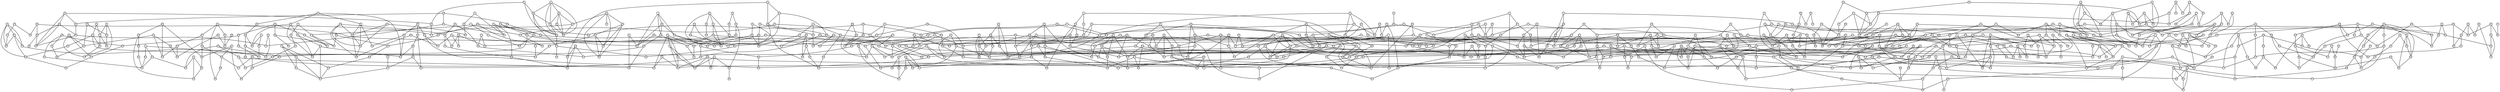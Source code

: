 graph G { 
 size = "100,100"; 
node [shape=circle, fixedsize=true, fontsize=5, height=.15];
0[ pos = "3.2,2.3" ]
1[ pos = "9.5,0.7" ]
2[ pos = "3.8,3.5" ]
3[ pos = "2.1,3.3" ]
4[ pos = "6.6,6.8" ]
5[ pos = "3.5,6.7" ]
6[ pos = "2.1,7" ]
7[ pos = "3.6,9.4" ]
8[ pos = "6,0.3" ]
9[ pos = "7.9,5.9" ]
10[ pos = "9.9,7" ]
11[ pos = "3.1,9" ]
12[ pos = "4.7,3" ]
13[ pos = "3.8,4.9" ]
14[ pos = "8.7,3" ]
15[ pos = "5.1,2" ]
16[ pos = "0.5,4.6" ]
17[ pos = "2.7,9.6" ]
18[ pos = "3.3,4.9" ]
19[ pos = "8.1,5.1" ]
20[ pos = "6.9,1.7" ]
21[ pos = "1.8,4.2" ]
22[ pos = "3.9,0.7" ]
23[ pos = "8.8,5.2" ]
24[ pos = "1,1.9" ]
25[ pos = "1.1,0.9" ]
26[ pos = "8.9,9.5" ]
27[ pos = "5.2,8.8" ]
28[ pos = "2.5,4.2" ]
29[ pos = "3.7,6.5" ]
30[ pos = "7.2,8.8" ]
31[ pos = "3.7,2.9" ]
32[ pos = "8.7,1.6" ]
33[ pos = "2.5,2" ]
34[ pos = "1.7,5.9" ]
35[ pos = "2.4,8.6" ]
36[ pos = "7.6,9.4" ]
37[ pos = "2.8,6.7" ]
38[ pos = "0.1,6.9" ]
39[ pos = "1.9,6.4" ]
40[ pos = "8.8,8.3" ]
41[ pos = "2.5,3" ]
42[ pos = "3,7.7" ]
43[ pos = "1.8,0.7" ]
44[ pos = "1.9,5.6" ]
45[ pos = "7.2,4.3" ]
46[ pos = "4.4,6.1" ]
47[ pos = "7.3,3.1" ]
48[ pos = "7.8,5" ]
49[ pos = "0.4,9.5" ]
50[ pos = "0.9,8" ]
51[ pos = "3.4,3.7" ]
52[ pos = "7.4,1.4" ]
53[ pos = "0.5,7.6" ]
54[ pos = "8.3,7.6" ]
55[ pos = "9.2,7.2" ]
56[ pos = "1.1,1.7" ]
57[ pos = "0.2,4.1" ]
58[ pos = "9.5,2" ]
59[ pos = "4.9,1.4" ]
60[ pos = "7.6,7.3" ]
61[ pos = "5.8,7.3" ]
62[ pos = "3.5,8.3" ]
63[ pos = "5.6,6.5" ]
64[ pos = "3.3,6" ]
65[ pos = "6,9.5" ]
66[ pos = "4,9.4" ]
67[ pos = "3.2,6.7" ]
68[ pos = "6.1,8.9" ]
69[ pos = "4.3,4.4" ]
70[ pos = "6.6,8.7" ]
71[ pos = "1.6,7.7" ]
72[ pos = "0.4,1.8" ]
73[ pos = "7.1,9.9" ]
74[ pos = "9.1,2" ]
75[ pos = "6.6,1.9" ]
76[ pos = "4.5,7.6" ]
77[ pos = "9.2,3.2" ]
78[ pos = "5.9,4.9" ]
79[ pos = "9.7,4.4" ]
80[ pos = "6.1,1" ]
81[ pos = "9.1,0.2" ]
82[ pos = "5.6,2.4" ]
83[ pos = "2.1,1.7" ]
84[ pos = "1.3,6.4" ]
85[ pos = "6.2,3.1" ]
86[ pos = "0.3,3" ]
87[ pos = "6.1,0.7" ]
88[ pos = "0.1,3.2" ]
89[ pos = "5.9,9.2" ]
90[ pos = "0.4,2.5" ]
91[ pos = "1.1,4.9" ]
92[ pos = "0.1,5.6" ]
93[ pos = "3.4,1.2" ]
94[ pos = "0.5,3.1" ]
95[ pos = "0.8,1.8" ]
96[ pos = "9.3,0" ]
97[ pos = "7.2,5" ]
98[ pos = "7.6,9.3" ]
99[ pos = "1.9,4.1" ]
100[ pos = "0.9,8.1" ]
101[ pos = "7.3,1.2" ]
102[ pos = "1.2,8.6" ]
103[ pos = "2,6.5" ]
104[ pos = "1.8,7.9" ]
105[ pos = "5.7,2.2" ]
106[ pos = "5.6,2" ]
107[ pos = "2.3,0.9" ]
108[ pos = "7.6,5.7" ]
109[ pos = "2.1,3.3" ]
110[ pos = "4.1,8.1" ]
111[ pos = "5.2,3.4" ]
112[ pos = "8.1,7.6" ]
113[ pos = "3.6,0.9" ]
114[ pos = "7,5.6" ]
115[ pos = "5.1,7.9" ]
116[ pos = "8.9,7.6" ]
117[ pos = "4.4,5.3" ]
118[ pos = "6.2,6.4" ]
119[ pos = "1.8,8" ]
120[ pos = "9.5,7.5" ]
121[ pos = "5.4,0.3" ]
122[ pos = "4.8,2.9" ]
123[ pos = "1.2,7.6" ]
124[ pos = "8.7,8.5" ]
125[ pos = "1,8" ]
126[ pos = "6.6,1.4" ]
127[ pos = "1.4,0" ]
128[ pos = "4.2,0.3" ]
129[ pos = "0.9,1.2" ]
130[ pos = "5.9,1.2" ]
131[ pos = "4.4,0" ]
132[ pos = "8.8,8.8" ]
133[ pos = "5.4,5" ]
134[ pos = "0.4,2.4" ]
135[ pos = "8.2,5.1" ]
136[ pos = "5.2,8.8" ]
137[ pos = "5.4,0" ]
138[ pos = "1.8,6.6" ]
139[ pos = "7.6,5.7" ]
140[ pos = "0.3,3.8" ]
141[ pos = "3.7,6.9" ]
142[ pos = "5.2,0.3" ]
143[ pos = "2.1,9.5" ]
144[ pos = "0.6,3.1" ]
145[ pos = "5.9,1.7" ]
146[ pos = "9.5,5.5" ]
147[ pos = "1.8,8.4" ]
148[ pos = "4.3,2.4" ]
149[ pos = "8.6,9.9" ]
150[ pos = "4.8,6.9" ]
151[ pos = "5,0" ]
152[ pos = "0.9,5.6" ]
153[ pos = "0,7.9" ]
154[ pos = "7.4,2.9" ]
155[ pos = "3.6,7.7" ]
156[ pos = "6.7,2.5" ]
157[ pos = "9.9,7.2" ]
158[ pos = "8.1,2" ]
159[ pos = "1.9,8.7" ]
160[ pos = "0.3,7.8" ]
161[ pos = "5.7,9.9" ]
162[ pos = "8.6,2.7" ]
163[ pos = "3.5,2.9" ]
164[ pos = "0.3,2.1" ]
165[ pos = "8.1,5.1" ]
166[ pos = "4.2,8.3" ]
167[ pos = "0.4,5.2" ]
168[ pos = "4,5.6" ]
169[ pos = "8.3,6.6" ]
170[ pos = "8.5,2" ]
171[ pos = "4.4,0.5" ]
172[ pos = "4.5,9.5" ]
173[ pos = "7.7,2.6" ]
174[ pos = "6.7,4.8" ]
175[ pos = "6.6,2.3" ]
176[ pos = "7.8,7.5" ]
177[ pos = "7.4,6.4" ]
178[ pos = "5.4,0.9" ]
179[ pos = "9.4,5.7" ]
180[ pos = "8.2,2.7" ]
181[ pos = "6,2.5" ]
182[ pos = "1,6.4" ]
183[ pos = "2.9,5" ]
184[ pos = "2.1,1.2" ]
185[ pos = "1.7,5.8" ]
186[ pos = "8.4,1.3" ]
187[ pos = "6.3,8.2" ]
188[ pos = "0.8,9.2" ]
189[ pos = "6,2.7" ]
190[ pos = "4,7.8" ]
191[ pos = "5,1.9" ]
192[ pos = "5.3,2.4" ]
193[ pos = "8.3,0.7" ]
194[ pos = "8.5,2.9" ]
195[ pos = "1.6,6.8" ]
196[ pos = "5.6,7.7" ]
197[ pos = "4.5,6.7" ]
198[ pos = "4.1,2.6" ]
199[ pos = "6.9,1.4" ]
200[ pos = "3.8,8.6" ]
201[ pos = "7.3,2.3" ]
202[ pos = "5.1,8.8" ]
203[ pos = "5.7,1.1" ]
204[ pos = "8.1,1.7" ]
205[ pos = "3.9,7.3" ]
206[ pos = "9.6,4.1" ]
207[ pos = "9.2,0.1" ]
208[ pos = "1.8,2.8" ]
209[ pos = "6.1,0.3" ]
210[ pos = "5.7,7.7" ]
211[ pos = "2.3,6.6" ]
212[ pos = "5.4,6.8" ]
213[ pos = "8.5,4.8" ]
214[ pos = "9.4,5.4" ]
215[ pos = "6.2,8.5" ]
216[ pos = "9.3,3.5" ]
217[ pos = "6,4.4" ]
218[ pos = "7.6,1.7" ]
219[ pos = "0.8,5.7" ]
220[ pos = "3.4,4.7" ]
221[ pos = "3,8.2" ]
222[ pos = "8.8,7.5" ]
223[ pos = "8.4,5.8" ]
224[ pos = "0.3,4.5" ]
225[ pos = "6.2,1.2" ]
226[ pos = "7.4,3.7" ]
227[ pos = "7.8,2.9" ]
228[ pos = "0.6,1.5" ]
229[ pos = "7.7,5.2" ]
230[ pos = "7,3.9" ]
231[ pos = "3.7,6.3" ]
232[ pos = "2.7,4.9" ]
233[ pos = "5.9,0.3" ]
234[ pos = "6.6,6.7" ]
235[ pos = "1.2,5.3" ]
236[ pos = "1.4,9.4" ]
237[ pos = "8.7,5.5" ]
238[ pos = "6.9,2.3" ]
239[ pos = "6.5,2.4" ]
240[ pos = "2,2.7" ]
241[ pos = "3.7,9.5" ]
242[ pos = "6.5,6.7" ]
243[ pos = "2.4,2.3" ]
244[ pos = "8.3,0.1" ]
245[ pos = "2.7,0.5" ]
246[ pos = "9.2,1.7" ]
247[ pos = "6.8,7.1" ]
248[ pos = "6.6,7.9" ]
249[ pos = "2.6,8.5" ]
250[ pos = "4.7,3.8" ]
251[ pos = "9,1.3" ]
252[ pos = "8.5,7.7" ]
253[ pos = "2,5.4" ]
254[ pos = "0.1,8.6" ]
255[ pos = "3.1,2.1" ]
256[ pos = "6.5,2" ]
257[ pos = "1.6,8.2" ]
258[ pos = "3.9,9.2" ]
259[ pos = "0.5,7.4" ]
260[ pos = "4.5,3.3" ]
261[ pos = "7.9,9" ]
262[ pos = "5,9.9" ]
263[ pos = "6.1,6.8" ]
264[ pos = "7.9,8.8" ]
265[ pos = "5.3,2.6" ]
266[ pos = "7.8,4.3" ]
267[ pos = "9.1,6.3" ]
268[ pos = "7.3,1.2" ]
269[ pos = "7,2.6" ]
270[ pos = "9.8,5.3" ]
271[ pos = "9.9,1.5" ]
272[ pos = "7.3,6.8" ]
273[ pos = "9.8,1.2" ]
274[ pos = "6,0.3" ]
275[ pos = "3.9,5.8" ]
276[ pos = "8.8,1.8" ]
277[ pos = "4.8,9" ]
278[ pos = "7,0.9" ]
279[ pos = "5.9,4.9" ]
280[ pos = "4.9,6.4" ]
281[ pos = "2.7,8" ]
282[ pos = "0.8,1.8" ]
283[ pos = "9.5,3.3" ]
284[ pos = "8.2,1.7" ]
285[ pos = "5.9,3.2" ]
286[ pos = "7,1" ]
287[ pos = "4.8,9.5" ]
288[ pos = "7.8,4.6" ]
289[ pos = "6,9.1" ]
290[ pos = "0.1,9.9" ]
291[ pos = "0.1,9" ]
292[ pos = "6.9,4.9" ]
293[ pos = "3.2,3.9" ]
294[ pos = "1,9.1" ]
295[ pos = "4,1.2" ]
296[ pos = "5.6,6.7" ]
297[ pos = "9.2,1.6" ]
298[ pos = "3.8,8.7" ]
299[ pos = "0.1,2" ]
300[ pos = "5.7,1.2" ]
301[ pos = "5.3,2.7" ]
302[ pos = "2.2,0.1" ]
303[ pos = "7.5,5.3" ]
304[ pos = "4.7,3.5" ]
305[ pos = "9.6,0" ]
306[ pos = "3.4,9.7" ]
307[ pos = "9,0.3" ]
308[ pos = "9.8,7.5" ]
309[ pos = "9.5,0.8" ]
310[ pos = "6.6,3.5" ]
311[ pos = "2,7.4" ]
312[ pos = "5.5,6.4" ]
313[ pos = "4.2,9.3" ]
314[ pos = "0.4,4.3" ]
315[ pos = "6.5,6.1" ]
316[ pos = "0.7,1.8" ]
317[ pos = "4,3" ]
318[ pos = "7.1,1.5" ]
319[ pos = "3.5,7" ]
320[ pos = "5,8.3" ]
321[ pos = "7.1,3.6" ]
322[ pos = "8,1.3" ]
323[ pos = "9.2,7.8" ]
324[ pos = "8.8,8.7" ]
325[ pos = "3.8,0.7" ]
326[ pos = "7.4,1.1" ]
327[ pos = "3.3,2.9" ]
328[ pos = "7.5,2.8" ]
329[ pos = "7.4,3.1" ]
330[ pos = "2.3,4" ]
331[ pos = "9.2,3.1" ]
332[ pos = "5.8,8.5" ]
333[ pos = "1.3,8.2" ]
334[ pos = "0,4.8" ]
335[ pos = "5.2,0.3" ]
336[ pos = "8.3,2.3" ]
337[ pos = "3.9,6.3" ]
338[ pos = "8.9,3.1" ]
339[ pos = "9.3,7.7" ]
340[ pos = "7,8.3" ]
341[ pos = "3.6,9.7" ]
342[ pos = "9.4,7" ]
343[ pos = "2.6,2.2" ]
344[ pos = "9.8,0.1" ]
345[ pos = "5.3,2.1" ]
346[ pos = "9.3,9.8" ]
347[ pos = "0.4,0.3" ]
348[ pos = "3.5,1.7" ]
349[ pos = "8.5,3.5" ]
350[ pos = "1.7,3.8" ]
351[ pos = "9,0" ]
352[ pos = "1.3,3" ]
353[ pos = "1.5,5.4" ]
354[ pos = "1.3,0.8" ]
355[ pos = "3.2,3.6" ]
356[ pos = "4.4,2" ]
357[ pos = "3.3,3.8" ]
358[ pos = "9,1.1" ]
359[ pos = "1.2,4" ]
360[ pos = "1.2,6.6" ]
361[ pos = "1.4,5.7" ]
362[ pos = "1.6,1.8" ]
363[ pos = "6.1,0.3" ]
364[ pos = "8.8,4.6" ]
365[ pos = "3.8,5.7" ]
366[ pos = "3.6,8.1" ]
367[ pos = "5.8,0.2" ]
368[ pos = "1.1,7.3" ]
369[ pos = "5.6,7.6" ]
370[ pos = "3.4,4" ]
371[ pos = "6.4,7.8" ]
372[ pos = "6.1,9.7" ]
373[ pos = "6.8,0.3" ]
374[ pos = "0.9,8.1" ]
375[ pos = "9.6,7.3" ]
376[ pos = "9.9,6.2" ]
377[ pos = "3.1,6.7" ]
378[ pos = "3.2,9.2" ]
379[ pos = "7,2" ]
380[ pos = "9,6" ]
381[ pos = "7.8,7.9" ]
382[ pos = "4.1,8.8" ]
383[ pos = "8.1,0.4" ]
384[ pos = "1.3,8.9" ]
385[ pos = "3.3,9.9" ]
386[ pos = "3,9.7" ]
387[ pos = "7.7,4.3" ]
388[ pos = "9.5,9.8" ]
389[ pos = "4.6,5.6" ]
390[ pos = "7.9,9.4" ]
391[ pos = "8.1,3" ]
392[ pos = "5.6,1.2" ]
393[ pos = "9.7,8.9" ]
394[ pos = "5.6,1.9" ]
395[ pos = "6.1,9.9" ]
396[ pos = "7.9,3.9" ]
397[ pos = "7.8,2.1" ]
398[ pos = "7.9,1.1" ]
399[ pos = "7.7,9.3" ]
400[ pos = "0,1" ]
401[ pos = "9.2,3" ]
402[ pos = "0.8,2.2" ]
403[ pos = "2.5,5.5" ]
404[ pos = "2,2.4" ]
405[ pos = "1.1,5.1" ]
406[ pos = "1.8,4.4" ]
407[ pos = "3.3,7.5" ]
408[ pos = "5.7,3" ]
409[ pos = "1.6,6.5" ]
410[ pos = "4.9,7.7" ]
411[ pos = "1.6,8" ]
412[ pos = "1.7,9.4" ]
413[ pos = "0.1,4.8" ]
414[ pos = "0.5,3.1" ]
415[ pos = "4.1,5.8" ]
416[ pos = "4.1,8.6" ]
417[ pos = "4,4.9" ]
418[ pos = "0.8,6.6" ]
419[ pos = "5.6,8" ]
420[ pos = "9,1.9" ]
421[ pos = "8.3,0.8" ]
422[ pos = "6.4,1.6" ]
423[ pos = "3.5,7.3" ]
424[ pos = "9.8,5.1" ]
425[ pos = "9,9.9" ]
426[ pos = "2.9,0.7" ]
427[ pos = "7.9,9.8" ]
428[ pos = "0.1,3.3" ]
429[ pos = "4.6,5.9" ]
430[ pos = "6.4,4" ]
431[ pos = "6.9,5.7" ]
432[ pos = "2.6,0.9" ]
433[ pos = "0.7,8.6" ]
434[ pos = "7.5,1.5" ]
435[ pos = "6.6,1.7" ]
436[ pos = "3.5,4.9" ]
437[ pos = "7.8,5.1" ]
438[ pos = "1.7,6.5" ]
439[ pos = "2.4,1.5" ]
440[ pos = "1.7,1.4" ]
441[ pos = "6.6,9.8" ]
442[ pos = "7.3,4.5" ]
443[ pos = "4.8,7.5" ]
444[ pos = "7.8,4.6" ]
445[ pos = "8.6,9.4" ]
446[ pos = "8.6,5.5" ]
447[ pos = "5.2,6.4" ]
448[ pos = "1.6,1.1" ]
449[ pos = "5,4.4" ]
450[ pos = "2.6,1.6" ]
451[ pos = "6.1,1.3" ]
452[ pos = "1.7,9.1" ]
453[ pos = "6.4,8.6" ]
454[ pos = "5.7,4" ]
455[ pos = "0.1,2.6" ]
456[ pos = "0.7,6.7" ]
457[ pos = "7.6,8" ]
458[ pos = "6.5,2.4" ]
459[ pos = "0.7,9.5" ]
460[ pos = "2.2,4.5" ]
461[ pos = "9,0.9" ]
462[ pos = "5.2,9.4" ]
463[ pos = "2.5,6.9" ]
464[ pos = "0.5,7.6" ]
465[ pos = "1.3,8.3" ]
466[ pos = "4.4,2.6" ]
467[ pos = "4.9,1.4" ]
468[ pos = "7,6.5" ]
469[ pos = "0,2.7" ]
470[ pos = "5.8,5.4" ]
471[ pos = "0.5,6.5" ]
472[ pos = "7.3,8.1" ]
473[ pos = "9.7,3.8" ]
474[ pos = "5.7,0.5" ]
475[ pos = "3.4,7.9" ]
476[ pos = "5,7.6" ]
477[ pos = "4,0.3" ]
478[ pos = "2.2,6.6" ]
479[ pos = "2.4,7.9" ]
480[ pos = "9.4,8.9" ]
481[ pos = "6.2,3.8" ]
482[ pos = "1.5,6.3" ]
483[ pos = "5.2,8.5" ]
484[ pos = "8.1,5.3" ]
485[ pos = "6.4,3.9" ]
486[ pos = "0.7,6.9" ]
487[ pos = "5.6,3.2" ]
488[ pos = "0.2,5.3" ]
489[ pos = "7.1,5.9" ]
490[ pos = "5.8,5.7" ]
491[ pos = "9.1,6.1" ]
492[ pos = "8.5,3.1" ]
493[ pos = "1.6,0.7" ]
494[ pos = "4.9,4" ]
495[ pos = "8.6,4.3" ]
496[ pos = "2.9,0" ]
497[ pos = "8.2,9.6" ]
498[ pos = "6.4,8.6" ]
499[ pos = "3.4,9.7" ]
500[ pos = "3.9,5" ]
501[ pos = "3.6,9.8" ]
502[ pos = "2,9.2" ]
503[ pos = "3.1,7.4" ]
504[ pos = "4.5,5.4" ]
505[ pos = "8.6,5.6" ]
506[ pos = "1.1,7.7" ]
507[ pos = "6.9,4.8" ]
508[ pos = "6,3.7" ]
509[ pos = "5.5,1" ]
510[ pos = "2.9,4.1" ]
511[ pos = "5.3,1" ]
512[ pos = "9.3,8.7" ]
513[ pos = "0.6,0.9" ]
514[ pos = "7.4,9.2" ]
515[ pos = "0.6,6.5" ]
516[ pos = "4.3,4.2" ]
517[ pos = "1.6,1.5" ]
518[ pos = "8.6,9.9" ]
519[ pos = "8.9,8.4" ]
520[ pos = "5.3,7.5" ]
521[ pos = "9.2,1.6" ]
522[ pos = "0.4,1.3" ]
523[ pos = "6.4,6.5" ]
524[ pos = "5,7.1" ]
525[ pos = "7.5,7.9" ]
526[ pos = "1.2,8" ]
527[ pos = "8.9,5.7" ]
528[ pos = "6.8,4.7" ]
529[ pos = "6.7,9.4" ]
530[ pos = "4,7.3" ]
531[ pos = "5.9,8.3" ]
532[ pos = "6.8,7.5" ]
533[ pos = "9.8,5.4" ]
534[ pos = "7.4,8.7" ]
535[ pos = "3.8,7.9" ]
536[ pos = "1.5,8.2" ]
537[ pos = "9.5,1.9" ]
538[ pos = "9.5,1.1" ]
539[ pos = "8.4,4.5" ]
540[ pos = "8.2,1.1" ]
541[ pos = "2.4,9.4" ]
542[ pos = "9.2,6.5" ]
543[ pos = "5.2,1.2" ]
544[ pos = "1.3,7.1" ]
545[ pos = "0.6,5.3" ]
546[ pos = "4.4,6.5" ]
547[ pos = "3.6,1.2" ]
548[ pos = "9.3,8.6" ]
549[ pos = "1.9,1.9" ]
550[ pos = "7.3,5.7" ]
551[ pos = "9.9,4" ]
552[ pos = "4,9.4" ]
553[ pos = "6,8.7" ]
554[ pos = "0.6,9.6" ]
555[ pos = "3.3,8.8" ]
556[ pos = "6,0.9" ]
557[ pos = "3.5,5.2" ]
558[ pos = "7.5,3.9" ]
559[ pos = "1.6,4" ]
560[ pos = "1,2.2" ]
561[ pos = "4.5,0.6" ]
562[ pos = "3.9,8.1" ]
563[ pos = "1.9,8.4" ]
564[ pos = "1.9,3.8" ]
565[ pos = "0.4,9.2" ]
566[ pos = "4.7,0.3" ]
567[ pos = "3.3,3.9" ]
568[ pos = "4.9,4.5" ]
569[ pos = "2.7,0.7" ]
570[ pos = "9.3,1.2" ]
571[ pos = "9.6,5.3" ]
572[ pos = "2.1,8.3" ]
573[ pos = "5.7,4.8" ]
574[ pos = "2.2,7.3" ]
575[ pos = "8.8,8.4" ]
576[ pos = "4.7,3.3" ]
577[ pos = "9,3.9" ]
578[ pos = "6.6,6.1" ]
579[ pos = "2.3,8.5" ]
580[ pos = "5.1,7.9" ]
581[ pos = "3,9.9" ]
582[ pos = "8.2,1.5" ]
583[ pos = "9,8.4" ]
584[ pos = "1.2,6.9" ]
585[ pos = "9.1,0.5" ]
586[ pos = "8.1,3.9" ]
587[ pos = "5.9,0.3" ]
588[ pos = "2.2,1.6" ]
589[ pos = "5.1,9.6" ]
590[ pos = "4.2,9.2" ]
591[ pos = "3.2,8.9" ]
592[ pos = "7.7,2.3" ]
593[ pos = "2.8,4.4" ]
594[ pos = "3.6,0.4" ]
595[ pos = "8.1,8.8" ]
596[ pos = "8.3,1.1" ]
597[ pos = "3.9,1.8" ]
598[ pos = "7.8,8.1" ]
599[ pos = "0.2,9" ]
600[ pos = "5.1,9.3" ]
601[ pos = "9.6,3.2" ]
602[ pos = "8.5,0.7" ]
603[ pos = "8.7,0.7" ]
604[ pos = "7.5,9.1" ]
605[ pos = "0.4,1.7" ]
606[ pos = "8.3,3.6" ]
607[ pos = "5.9,1.2" ]
608[ pos = "1.1,8.7" ]
609[ pos = "0.8,0" ]
610[ pos = "4.3,9" ]
611[ pos = "4,2.7" ]
612[ pos = "5.3,7.9" ]
613[ pos = "9.7,3.2" ]
614[ pos = "1.2,9.9" ]
615[ pos = "7.4,6.3" ]
616[ pos = "4.4,7" ]
617[ pos = "4.8,2.9" ]
618[ pos = "2.9,3.5" ]
619[ pos = "8.9,0.5" ]
620[ pos = "2.6,4.5" ]
621[ pos = "2.2,6.1" ]
622[ pos = "3.3,8.1" ]
623[ pos = "7.4,9.7" ]
624[ pos = "2.1,3.4" ]
625[ pos = "9.7,6.4" ]
626[ pos = "2.4,3.7" ]
627[ pos = "4.3,3" ]
628[ pos = "6.8,4" ]
629[ pos = "6.2,8" ]
630[ pos = "9.1,3.6" ]
631[ pos = "9.6,8.8" ]
632[ pos = "5.9,4.4" ]
633[ pos = "1.7,8.8" ]
634[ pos = "3.1,5.8" ]
635[ pos = "4.5,1" ]
636[ pos = "0.3,6.8" ]
637[ pos = "2.3,3.7" ]
638[ pos = "0.1,4.9" ]
639[ pos = "3.4,7.4" ]
640[ pos = "8.4,3.1" ]
641[ pos = "9.1,0.8" ]
642[ pos = "2,3.4" ]
643[ pos = "9,4" ]
644[ pos = "2.7,5.2" ]
645[ pos = "7.2,1.8" ]
646[ pos = "4.1,6.8" ]
647[ pos = "0.6,5.2" ]
648[ pos = "6.4,7.6" ]
649[ pos = "9.2,4.8" ]
650[ pos = "3.4,3.8" ]
651[ pos = "5.8,9" ]
652[ pos = "5.8,3.3" ]
653[ pos = "2.7,1.1" ]
654[ pos = "8.3,1.3" ]
655[ pos = "8.6,6.7" ]
656[ pos = "4.4,7.7" ]
657[ pos = "2.7,1.6" ]
658[ pos = "1.1,1.8" ]
659[ pos = "5.6,9" ]
660[ pos = "2.2,8" ]
661[ pos = "0.9,1.5" ]
662[ pos = "4.9,6.7" ]
663[ pos = "6.7,6.5" ]
664[ pos = "9.5,1.2" ]
665[ pos = "6.5,8.2" ]
666[ pos = "5,7.5" ]
667[ pos = "7.2,0.8" ]
668[ pos = "0.9,9.9" ]
669[ pos = "1.9,9.2" ]
670[ pos = "1.2,5.7" ]
671[ pos = "1.1,0.8" ]
672[ pos = "3.4,9" ]
673[ pos = "7.6,9.8" ]
674[ pos = "6,8.4" ]
675[ pos = "8.8,3.5" ]
676[ pos = "6.4,4.9" ]
677[ pos = "5,6.5" ]
678[ pos = "6.9,7" ]
679[ pos = "8.3,6.4" ]
680[ pos = "8.2,4.8" ]
681[ pos = "4.6,8.4" ]
682[ pos = "2.4,1.8" ]
683[ pos = "9.2,3.3" ]
684[ pos = "6.9,6.3" ]
685[ pos = "7.7,8.1" ]
686[ pos = "2.1,4" ]
687[ pos = "4.1,0.7" ]
688[ pos = "8.2,6.9" ]
689[ pos = "0.5,9.5" ]
690[ pos = "5.3,4.6" ]
691[ pos = "3,1.8" ]
692[ pos = "4.7,3.2" ]
693[ pos = "8.3,1.6" ]
694[ pos = "5.4,1.8" ]
695[ pos = "8.1,8.8" ]
696[ pos = "6.7,2.7" ]
697[ pos = "7.2,9.1" ]
698[ pos = "9.8,1.6" ]
699[ pos = "7.6,6.7" ]
700[ pos = "3.2,5.3" ]
701[ pos = "0.1,0.5" ]
702[ pos = "4.5,4.2" ]
703[ pos = "1.2,7.9" ]
704[ pos = "6.4,7" ]
705[ pos = "7.4,1.7" ]
706[ pos = "1.6,5.6" ]
707[ pos = "8.7,6.3" ]
708[ pos = "8.9,2.3" ]
709[ pos = "3.2,9.5" ]
710[ pos = "4.1,1.3" ]
711[ pos = "8.4,0.8" ]
712[ pos = "4,0.8" ]
713[ pos = "9.9,3.8" ]
714[ pos = "2.5,2.7" ]
715[ pos = "5.8,0.9" ]
716[ pos = "8,5.9" ]
717[ pos = "1.4,7.7" ]
718[ pos = "5.3,2.6" ]
719[ pos = "5.7,1.7" ]
720[ pos = "4.8,3.1" ]
721[ pos = "3.5,1.6" ]
722[ pos = "8.8,2.2" ]
723[ pos = "3.2,2.9" ]
724[ pos = "9.7,6.4" ]
725[ pos = "7.6,3.9" ]
726[ pos = "7.7,1.2" ]
727[ pos = "4.7,6.9" ]
728[ pos = "2.1,9.9" ]
729[ pos = "6,9.8" ]
730[ pos = "2.6,1.8" ]
731[ pos = "0.7,5.9" ]
732[ pos = "7.7,2.1" ]
733[ pos = "3.6,8.2" ]
734[ pos = "9.9,4.5" ]
735[ pos = "0,4.8" ]
736[ pos = "2.9,8.7" ]
737[ pos = "6.4,6.9" ]
738[ pos = "6.1,9.6" ]
739[ pos = "9.8,5.9" ]
740[ pos = "6,2.6" ]
741[ pos = "9.8,8.9" ]
742[ pos = "3.9,9.7" ]
743[ pos = "5.9,6" ]
744[ pos = "9.6,1.9" ]
745[ pos = "1,2.3" ]
746[ pos = "8.9,1.7" ]
747[ pos = "3.4,6.6" ]
748[ pos = "9,2.2" ]
749[ pos = "4.8,8.9" ]
750[ pos = "6.8,0" ]
751[ pos = "3.7,9.7" ]
752[ pos = "8.7,5.4" ]
753[ pos = "6.6,4.9" ]
754[ pos = "5,1.6" ]
755[ pos = "6,6.3" ]
756[ pos = "4.2,5.8" ]
757[ pos = "5.2,3.3" ]
758[ pos = "5.5,6.3" ]
759[ pos = "9.3,0.4" ]
760[ pos = "8.2,0.3" ]
761[ pos = "2.7,7.1" ]
762[ pos = "7.2,1.3" ]
763[ pos = "8.9,6.2" ]
764[ pos = "3.5,9" ]
765[ pos = "5.2,0.3" ]
766[ pos = "9,4.1" ]
767[ pos = "5.2,3" ]
768[ pos = "4.7,1.8" ]
769[ pos = "3.1,5" ]
770[ pos = "8.6,9.1" ]
771[ pos = "1.3,8.1" ]
772[ pos = "4.9,1.7" ]
773[ pos = "1.4,5.6" ]
774[ pos = "8.1,6" ]
775[ pos = "6,1.5" ]
776[ pos = "1.5,3.9" ]
777[ pos = "3.9,8.8" ]
778[ pos = "5.2,8" ]
779[ pos = "0.2,8.8" ]
780[ pos = "7,0.6" ]
781[ pos = "4.3,1.3" ]
782[ pos = "4.8,9.6" ]
783[ pos = "4.3,9.5" ]
784[ pos = "6.6,2.6" ]
785[ pos = "4.5,5.3" ]
786[ pos = "1.7,1" ]
787[ pos = "3.4,1.8" ]
788[ pos = "8,0" ]
789[ pos = "7.4,6.1" ]
790[ pos = "1.2,8.7" ]
791[ pos = "2.8,2.8" ]
792[ pos = "7.8,6.7" ]
793[ pos = "6.8,3.1" ]
794[ pos = "4.8,7" ]
795[ pos = "7.1,7" ]
796[ pos = "7.7,6.6" ]
797[ pos = "8.3,7.7" ]
798[ pos = "6.2,7.8" ]
799[ pos = "2.4,2.9" ]
800[ pos = "0.4,7" ]
801[ pos = "3.4,2.1" ]
802[ pos = "3.2,2" ]
803[ pos = "9.1,1.2" ]
804[ pos = "2,1.8" ]
805[ pos = "2.5,3.3" ]
806[ pos = "0.5,5.4" ]
807[ pos = "1.3,8.3" ]
808[ pos = "2.1,8.1" ]
809[ pos = "6.6,2.1" ]
810[ pos = "0.3,8.9" ]
811[ pos = "9.2,8" ]
812[ pos = "5.6,2.7" ]
813[ pos = "0.9,7" ]
814[ pos = "0.6,3.4" ]
815[ pos = "9.9,1" ]
816[ pos = "5.6,8.5" ]
817[ pos = "8.4,8.8" ]
818[ pos = "0.5,7.5" ]
819[ pos = "5.3,7.8" ]
820[ pos = "9.3,7.8" ]
821[ pos = "6.3,5" ]
822[ pos = "3.2,7.6" ]
823[ pos = "8.6,0.6" ]
824[ pos = "0.9,0.4" ]
825[ pos = "7.9,1.2" ]
826[ pos = "9.4,7.1" ]
827[ pos = "4.5,0.2" ]
828[ pos = "9.9,5.4" ]
829[ pos = "7.2,5.7" ]
830[ pos = "8.8,2.4" ]
831[ pos = "6.7,4.4" ]
832[ pos = "0.9,0.3" ]
833[ pos = "8.5,6.7" ]
834[ pos = "3.1,3.8" ]
835[ pos = "4.5,7.6" ]
836[ pos = "1.6,6" ]
837[ pos = "2.7,0.1" ]
838[ pos = "3.6,1.3" ]
839[ pos = "5.9,4.5" ]
840[ pos = "6.9,3.8" ]
841[ pos = "0.9,6.3" ]
842[ pos = "1,5.4" ]
843[ pos = "1.7,6.1" ]
844[ pos = "0.9,4.2" ]
845[ pos = "1.8,4.9" ]
846[ pos = "6.6,3.7" ]
847[ pos = "9.4,2.7" ]
848[ pos = "9.3,3.1" ]
849[ pos = "4.6,2.4" ]
0--255;
0--723;
0--801;
1--309;
1--759;
2--51;
2--317;
2--516;
3--109;
3--208;
3--624;
3--805;
4--234;
4--247;
4--737;
5--29;
5--141;
5--747;
6--463;
6--478;
6--574;
7--241;
7--258;
7--764;
8--209;
8--233;
8--274;
8--363;
8--587;
9--108;
9--139;
9--716;
10--157;
10--625;
10--724;
11--378;
11--591;
12--122;
12--617;
12--720;
13--436;
13--500;
14--194;
14--338;
14--492;
15--191;
15--345;
16--224;
17--386;
17--541;
18--436;
18--769;
19--135;
19--165;
19--437;
19--484;
20--318;
20--435;
20--645;
21--99;
21--406;
21--559;
22--325;
22--477;
22--712;
23--213;
23--649;
23--752;
24--95;
24--282;
24--560;
24--658;
25--129;
25--671;
26--425;
26--445;
27--136;
27--202;
27--483;
27--659;
28--330;
28--620;
29--231;
30--340;
30--534;
30--697;
31--163;
31--317;
32--693;
32--746;
33--343;
33--682;
33--730;
34--185;
34--836;
35--249;
35--579;
36--98;
36--623;
37--377;
37--463;
38--636;
39--103;
39--138;
39--621;
39--843;
40--252;
40--575;
41--799;
41--805;
42--281;
42--822;
43--107;
43--302;
43--493;
43--786;
44--185;
44--253;
45--230;
45--442;
46--429;
46--546;
46--756;
47--321;
47--329;
47--793;
48--288;
48--437;
48--444;
49--290;
49--565;
49--689;
50--53;
50--100;
50--125;
50--374;
50--464;
51--650;
52--101;
52--268;
52--434;
53--160;
53--464;
53--818;
54--112;
54--797;
55--222;
55--826;
56--658;
56--661;
57--140;
57--314;
58--74;
58--537;
59--467;
59--543;
59--635;
59--754;
60--176;
60--272;
61--263;
61--369;
62--200;
62--622;
62--733;
63--296;
63--312;
63--755;
64--231;
64--365;
64--634;
65--89;
65--738;
66--241;
66--258;
66--313;
66--552;
67--377;
67--747;
68--289;
68--553;
69--417;
69--516;
70--453;
70--498;
70--529;
71--104;
71--311;
71--717;
72--164;
72--316;
72--605;
73--441;
73--623;
74--420;
74--748;
75--256;
75--435;
76--443;
76--656;
76--835;
77--331;
77--683;
78--279;
78--470;
78--573;
78--821;
79--206;
79--649;
79--734;
80--130;
80--225;
80--556;
80--607;
81--207;
81--307;
81--759;
82--105;
82--181;
82--192;
82--812;
83--440;
83--588;
83--804;
84--360;
84--482;
85--189;
85--285;
85--310;
86--88;
86--94;
86--414;
86--469;
87--209;
87--363;
87--556;
88--428;
89--289;
89--651;
90--134;
90--455;
91--405;
92--488;
93--426;
93--547;
93--653;
94--144;
94--414;
95--282;
95--316;
95--661;
96--207;
96--305;
97--292;
97--303;
98--399;
98--604;
99--686;
100--374;
100--433;
101--268;
101--326;
101--762;
102--465;
102--790;
102--807;
103--478;
104--119;
105--106;
106--345;
106--394;
107--184;
107--432;
108--139;
108--303;
108--550;
109--208;
109--624;
109--805;
110--166;
110--190;
110--562;
111--757;
112--176;
112--688;
113--325;
113--547;
114--431;
114--829;
115--410;
115--580;
115--778;
116--222;
116--323;
117--168;
117--417;
117--785;
118--263;
118--523;
118--755;
119--411;
119--808;
120--339;
120--375;
121--137;
121--142;
121--335;
121--474;
121--765;
122--617;
122--767;
123--368;
123--506;
123--717;
124--324;
124--575;
125--526;
126--199;
126--225;
126--422;
127--493;
127--832;
128--171;
128--477;
129--513;
129--661;
130--300;
130--451;
130--607;
131--827;
132--324;
132--770;
133--573;
133--690;
134--164;
134--402;
135--165;
135--680;
136--202;
136--483;
136--659;
138--195;
138--438;
139--303;
139--550;
140--814;
141--205;
141--319;
141--646;
142--151;
142--335;
142--765;
143--502;
143--541;
143--728;
144--352;
144--414;
144--814;
145--719;
145--775;
146--179;
146--214;
146--571;
147--257;
147--563;
148--198;
148--356;
148--466;
149--425;
149--497;
149--518;
150--662;
150--727;
150--794;
151--335;
151--566;
151--765;
152--219;
152--670;
152--842;
153--160;
153--254;
154--269;
154--328;
154--329;
155--475;
155--535;
155--639;
156--238;
156--239;
156--458;
156--784;
157--375;
158--204;
158--336;
158--397;
159--563;
159--633;
160--464;
161--589;
161--729;
162--194;
162--830;
163--327;
164--299;
165--437;
165--484;
166--416;
166--681;
167--488;
167--647;
168--365;
168--415;
169--679;
169--688;
169--833;
170--276;
170--336;
170--722;
171--561;
171--687;
171--827;
172--287;
172--783;
173--328;
173--592;
174--528;
174--753;
175--239;
175--458;
175--809;
176--381;
177--468;
177--615;
177--699;
177--796;
178--509;
178--511;
179--491;
179--739;
180--194;
180--336;
180--391;
181--239;
181--458;
181--740;
182--360;
182--418;
182--841;
183--232;
183--644;
183--769;
184--440;
184--588;
185--706;
186--654;
187--215;
187--629;
187--665;
188--294;
188--459;
188--565;
189--740;
189--812;
190--530;
190--535;
190--656;
191--772;
192--265;
192--345;
192--718;
193--383;
193--421;
194--492;
195--584;
196--210;
196--369;
196--419;
196--819;
197--546;
197--727;
198--611;
199--318;
200--298;
201--238;
201--592;
202--749;
203--300;
203--509;
203--715;
204--284;
205--423;
205--530;
206--551;
206--766;
207--351;
208--240;
208--352;
209--274;
209--363;
209--373;
210--798;
211--463;
211--478;
212--296;
212--524;
213--364;
213--539;
213--680;
215--453;
215--498;
215--553;
215--674;
216--283;
216--473;
216--630;
216--683;
217--430;
217--632;
218--434;
218--705;
218--732;
219--731;
219--806;
220--370;
220--436;
221--249;
221--281;
221--622;
222--252;
223--505;
223--707;
223--774;
224--314;
224--413;
225--451;
226--321;
226--558;
227--328;
227--391;
228--316;
228--522;
228--605;
228--661;
229--303;
229--437;
230--628;
230--840;
231--337;
232--620;
233--274;
233--367;
233--474;
233--587;
234--242;
234--663;
235--353;
235--405;
235--842;
236--294;
236--412;
236--614;
237--446;
237--527;
237--752;
238--269;
238--379;
239--458;
239--784;
240--404;
240--799;
241--552;
241--751;
242--523;
243--343;
243--404;
243--714;
244--351;
244--760;
244--788;
245--569;
245--837;
246--297;
246--420;
246--521;
246--537;
247--532;
247--678;
248--371;
248--665;
249--736;
250--304;
250--494;
250--702;
251--297;
251--521;
251--803;
252--797;
253--403;
253--845;
254--779;
255--343;
255--802;
256--809;
257--411;
257--536;
258--552;
258--777;
259--800;
259--818;
260--576;
260--627;
261--264;
261--399;
262--589;
263--296;
263--737;
264--595;
264--598;
264--695;
265--301;
265--718;
266--288;
266--387;
266--396;
266--444;
267--491;
267--542;
268--326;
268--762;
270--424;
270--533;
270--571;
271--273;
271--698;
272--699;
272--795;
273--664;
273--815;
274--363;
274--587;
275--337;
275--365;
275--415;
276--420;
276--746;
277--600;
277--610;
277--749;
278--286;
278--667;
279--470;
279--573;
279--821;
280--429;
280--677;
281--479;
282--316;
282--661;
283--601;
283--848;
284--693;
285--408;
285--652;
286--762;
287--782;
288--444;
291--599;
292--507;
293--510;
293--567;
293--834;
294--384;
295--547;
295--710;
295--712;
297--521;
298--764;
298--777;
300--392;
300--607;
301--718;
301--767;
301--812;
302--837;
304--576;
305--344;
306--341;
306--385;
306--499;
306--709;
307--585;
307--619;
308--375;
309--538;
309--641;
310--793;
310--846;
311--574;
312--447;
312--758;
313--552;
313--590;
313--783;
314--844;
315--523;
315--578;
317--611;
317--627;
318--762;
319--423;
320--483;
320--681;
320--778;
321--840;
322--540;
322--582;
322--825;
323--811;
323--820;
325--594;
326--667;
326--726;
327--723;
330--637;
330--686;
331--338;
331--401;
331--848;
332--531;
332--553;
332--816;
333--465;
333--536;
333--771;
333--807;
334--413;
334--735;
335--765;
337--546;
338--675;
339--820;
340--472;
340--665;
341--499;
341--501;
341--751;
342--542;
342--826;
346--388;
346--425;
347--701;
347--832;
348--597;
348--721;
348--787;
349--492;
349--606;
349--675;
350--559;
350--564;
352--745;
353--706;
353--773;
354--493;
354--671;
355--357;
355--618;
356--597;
356--768;
357--567;
357--650;
358--461;
358--803;
359--776;
359--814;
359--844;
360--584;
361--670;
361--773;
362--517;
362--549;
362--658;
363--373;
364--495;
364--649;
365--557;
366--475;
366--535;
366--733;
367--587;
368--544;
368--813;
369--520;
370--567;
371--648;
371--798;
372--729;
372--738;
373--750;
373--780;
374--433;
375--826;
376--625;
376--724;
376--739;
378--672;
378--709;
379--645;
380--491;
380--527;
380--763;
381--457;
381--598;
382--416;
382--610;
382--777;
383--760;
384--633;
384--790;
385--499;
385--581;
386--581;
386--709;
387--442;
387--725;
389--429;
389--504;
390--399;
390--497;
391--640;
393--631;
393--741;
394--694;
394--719;
395--441;
395--729;
396--586;
396--725;
397--732;
398--825;
400--522;
400--701;
401--847;
402--560;
403--634;
403--644;
404--549;
406--460;
406--845;
407--639;
407--822;
408--487;
408--812;
409--438;
409--482;
410--443;
410--476;
410--580;
412--669;
413--638;
413--735;
415--756;
417--500;
418--456;
419--531;
419--612;
421--596;
421--711;
422--435;
422--775;
423--639;
424--734;
425--518;
426--569;
427--497;
427--673;
430--485;
431--489;
431--578;
432--569;
432--653;
433--608;
433--810;
434--705;
436--557;
439--450;
439--588;
439--653;
440--448;
440--517;
441--529;
442--507;
443--666;
443--835;
445--497;
445--770;
446--484;
446--505;
447--677;
448--786;
449--494;
449--568;
449--690;
450--657;
450--730;
451--607;
451--775;
452--633;
452--669;
453--498;
453--665;
454--508;
454--632;
455--469;
456--486;
456--515;
457--525;
457--685;
458--784;
459--554;
460--620;
461--603;
461--641;
462--589;
462--600;
462--659;
463--761;
464--818;
465--807;
466--627;
466--849;
467--543;
467--635;
467--754;
468--684;
470--490;
471--515;
471--636;
472--525;
473--713;
474--587;
474--715;
475--622;
475--822;
476--666;
477--594;
477--687;
479--574;
479--660;
480--512;
480--631;
481--485;
481--508;
482--843;
483--816;
485--846;
486--800;
486--813;
487--652;
487--757;
488--638;
489--684;
489--789;
489--829;
490--743;
492--640;
495--539;
495--586;
495--766;
496--837;
497--518;
498--665;
499--709;
502--669;
503--761;
503--822;
504--785;
506--703;
507--528;
508--652;
510--593;
510--834;
511--543;
512--548;
513--522;
514--604;
514--697;
516--702;
519--575;
519--583;
520--666;
520--819;
524--666;
524--794;
526--703;
526--771;
528--831;
529--697;
530--616;
531--674;
532--648;
533--739;
533--828;
534--604;
535--562;
537--744;
538--664;
540--596;
542--625;
542--724;
544--584;
545--647;
545--806;
545--842;
547--838;
548--583;
549--804;
550--829;
551--713;
554--668;
554--689;
555--591;
555--672;
556--715;
557--700;
558--725;
559--776;
560--745;
561--635;
563--572;
564--642;
564--686;
565--599;
566--827;
568--785;
570--664;
570--803;
572--579;
572--808;
573--839;
576--692;
577--630;
577--643;
578--684;
580--778;
582--654;
582--693;
583--811;
584--813;
585--619;
585--641;
585--759;
586--606;
588--682;
589--782;
590--610;
591--736;
592--732;
593--620;
595--695;
595--817;
596--654;
597--710;
598--685;
599--810;
601--613;
602--711;
602--823;
603--619;
603--823;
608--790;
609--832;
612--778;
612--819;
614--668;
615--789;
616--646;
616--727;
617--767;
618--723;
618--805;
623--673;
624--637;
624--642;
625--724;
626--637;
626--805;
628--831;
629--798;
630--675;
632--839;
634--700;
635--781;
636--800;
643--766;
645--705;
648--704;
651--659;
655--707;
655--833;
656--835;
657--691;
659--816;
660--808;
662--677;
663--684;
667--780;
671--824;
672--764;
676--753;
676--821;
678--795;
679--707;
679--774;
681--749;
682--730;
687--712;
688--792;
691--802;
692--720;
695--817;
696--784;
696--793;
698--744;
699--796;
700--769;
703--717;
704--737;
706--773;
707--763;
708--722;
708--748;
708--830;
710--781;
714--791;
714--799;
716--774;
720--767;
721--838;
723--791;
726--825;
731--841;
742--751;
743--755;
748--847;
754--772;
757--767;
768--772;
770--817;
779--810;
787--802;
792--796;
801--802;
824--832;
836--843;
840--846;
}